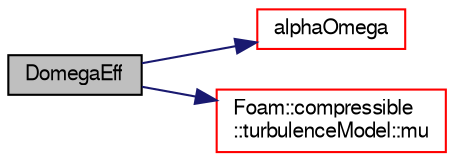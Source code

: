 digraph "DomegaEff"
{
  bgcolor="transparent";
  edge [fontname="FreeSans",fontsize="10",labelfontname="FreeSans",labelfontsize="10"];
  node [fontname="FreeSans",fontsize="10",shape=record];
  rankdir="LR";
  Node1095 [label="DomegaEff",height=0.2,width=0.4,color="black", fillcolor="grey75", style="filled", fontcolor="black"];
  Node1095 -> Node1096 [color="midnightblue",fontsize="10",style="solid",fontname="FreeSans"];
  Node1096 [label="alphaOmega",height=0.2,width=0.4,color="red",URL="$a30738.html#a84a3bc9498c8fb66c9f6adab418be6e1"];
  Node1095 -> Node1098 [color="midnightblue",fontsize="10",style="solid",fontname="FreeSans"];
  Node1098 [label="Foam::compressible\l::turbulenceModel::mu",height=0.2,width=0.4,color="red",URL="$a30818.html#a54025d7e9635694b562bfb981e31e6da",tooltip="Return the laminar viscosity. "];
}
